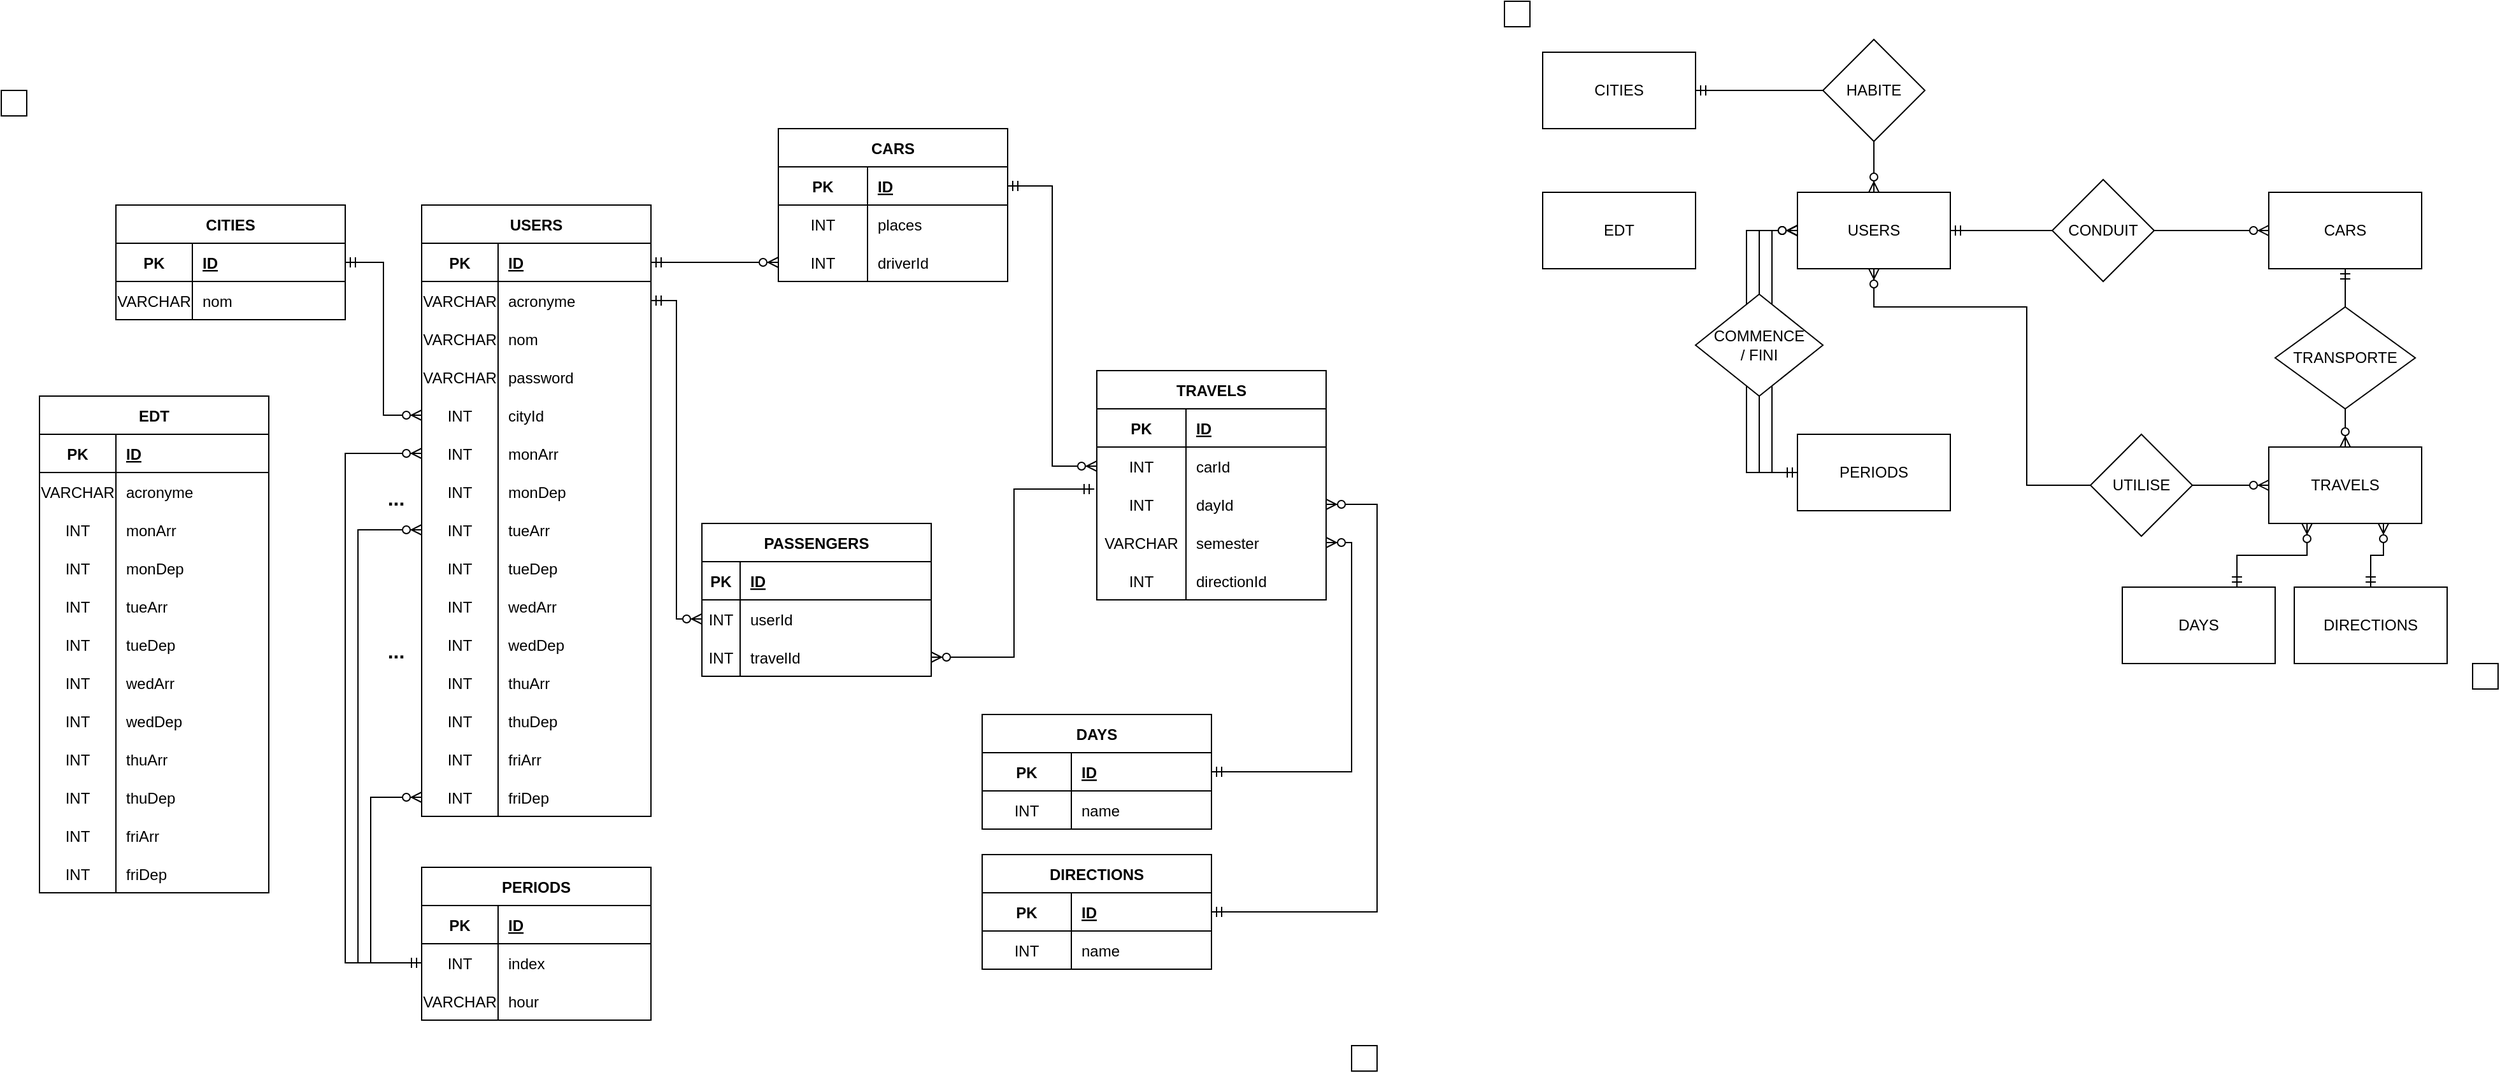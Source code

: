<mxfile version="14.4.4" type="device"><diagram id="tJL51lGxHYbfHjKpyGnu" name="Page-1"><mxGraphModel dx="2775" dy="1818" grid="1" gridSize="10" guides="1" tooltips="1" connect="1" arrows="1" fold="1" page="1" pageScale="1" pageWidth="827" pageHeight="1169" math="0" shadow="0"><root><mxCell id="0"/><mxCell id="1" parent="0"/><mxCell id="_wrzJ4mAubhbmtXeV2dr-9" value="TRAVELS" style="shape=table;startSize=30;container=1;collapsible=1;childLayout=tableLayout;fixedRows=1;rowLines=0;fontStyle=1;align=center;resizeLast=1;" parent="1" vertex="1"><mxGeometry x="520" y="300" width="180" height="180" as="geometry"/></mxCell><mxCell id="_wrzJ4mAubhbmtXeV2dr-10" value="" style="shape=partialRectangle;collapsible=0;dropTarget=0;pointerEvents=0;fillColor=none;top=0;left=0;bottom=1;right=0;points=[[0,0.5],[1,0.5]];portConstraint=eastwest;" parent="_wrzJ4mAubhbmtXeV2dr-9" vertex="1"><mxGeometry y="30" width="180" height="30" as="geometry"/></mxCell><mxCell id="_wrzJ4mAubhbmtXeV2dr-11" value="PK" style="shape=partialRectangle;connectable=0;fillColor=none;top=0;left=0;bottom=0;right=0;fontStyle=1;overflow=hidden;" parent="_wrzJ4mAubhbmtXeV2dr-10" vertex="1"><mxGeometry width="70" height="30" as="geometry"/></mxCell><mxCell id="_wrzJ4mAubhbmtXeV2dr-12" value="ID" style="shape=partialRectangle;connectable=0;fillColor=none;top=0;left=0;bottom=0;right=0;align=left;spacingLeft=6;fontStyle=5;overflow=hidden;" parent="_wrzJ4mAubhbmtXeV2dr-10" vertex="1"><mxGeometry x="70" width="110" height="30" as="geometry"/></mxCell><mxCell id="_wrzJ4mAubhbmtXeV2dr-16" value="" style="shape=partialRectangle;collapsible=0;dropTarget=0;pointerEvents=0;fillColor=none;top=0;left=0;bottom=0;right=0;points=[[0,0.5],[1,0.5]];portConstraint=eastwest;" parent="_wrzJ4mAubhbmtXeV2dr-9" vertex="1"><mxGeometry y="60" width="180" height="30" as="geometry"/></mxCell><mxCell id="_wrzJ4mAubhbmtXeV2dr-17" value="INT" style="shape=partialRectangle;connectable=0;fillColor=none;top=0;left=0;bottom=0;right=0;editable=1;overflow=hidden;" parent="_wrzJ4mAubhbmtXeV2dr-16" vertex="1"><mxGeometry width="70" height="30" as="geometry"/></mxCell><mxCell id="_wrzJ4mAubhbmtXeV2dr-18" value="carId" style="shape=partialRectangle;connectable=0;fillColor=none;top=0;left=0;bottom=0;right=0;align=left;spacingLeft=6;overflow=hidden;" parent="_wrzJ4mAubhbmtXeV2dr-16" vertex="1"><mxGeometry x="70" width="110" height="30" as="geometry"/></mxCell><mxCell id="m3U9S1xt5C86mtu_-H-J-4" style="shape=partialRectangle;collapsible=0;dropTarget=0;pointerEvents=0;fillColor=none;top=0;left=0;bottom=0;right=0;points=[[0,0.5],[1,0.5]];portConstraint=eastwest;" parent="_wrzJ4mAubhbmtXeV2dr-9" vertex="1"><mxGeometry y="90" width="180" height="30" as="geometry"/></mxCell><mxCell id="m3U9S1xt5C86mtu_-H-J-5" value="INT" style="shape=partialRectangle;connectable=0;fillColor=none;top=0;left=0;bottom=0;right=0;editable=1;overflow=hidden;" parent="m3U9S1xt5C86mtu_-H-J-4" vertex="1"><mxGeometry width="70" height="30" as="geometry"/></mxCell><mxCell id="m3U9S1xt5C86mtu_-H-J-6" value="dayId" style="shape=partialRectangle;connectable=0;fillColor=none;top=0;left=0;bottom=0;right=0;align=left;spacingLeft=6;overflow=hidden;" parent="m3U9S1xt5C86mtu_-H-J-4" vertex="1"><mxGeometry x="70" width="110" height="30" as="geometry"/></mxCell><mxCell id="m3U9S1xt5C86mtu_-H-J-1" style="shape=partialRectangle;collapsible=0;dropTarget=0;pointerEvents=0;fillColor=none;top=0;left=0;bottom=0;right=0;points=[[0,0.5],[1,0.5]];portConstraint=eastwest;" parent="_wrzJ4mAubhbmtXeV2dr-9" vertex="1"><mxGeometry y="120" width="180" height="30" as="geometry"/></mxCell><mxCell id="m3U9S1xt5C86mtu_-H-J-2" value="VARCHAR" style="shape=partialRectangle;connectable=0;fillColor=none;top=0;left=0;bottom=0;right=0;editable=1;overflow=hidden;" parent="m3U9S1xt5C86mtu_-H-J-1" vertex="1"><mxGeometry width="70" height="30" as="geometry"/></mxCell><mxCell id="m3U9S1xt5C86mtu_-H-J-3" value="semester" style="shape=partialRectangle;connectable=0;fillColor=none;top=0;left=0;bottom=0;right=0;align=left;spacingLeft=6;overflow=hidden;" parent="m3U9S1xt5C86mtu_-H-J-1" vertex="1"><mxGeometry x="70" width="110" height="30" as="geometry"/></mxCell><mxCell id="m3U9S1xt5C86mtu_-H-J-10" style="shape=partialRectangle;collapsible=0;dropTarget=0;pointerEvents=0;fillColor=none;top=0;left=0;bottom=0;right=0;points=[[0,0.5],[1,0.5]];portConstraint=eastwest;" parent="_wrzJ4mAubhbmtXeV2dr-9" vertex="1"><mxGeometry y="150" width="180" height="30" as="geometry"/></mxCell><mxCell id="m3U9S1xt5C86mtu_-H-J-11" value="INT" style="shape=partialRectangle;connectable=0;fillColor=none;top=0;left=0;bottom=0;right=0;editable=1;overflow=hidden;" parent="m3U9S1xt5C86mtu_-H-J-10" vertex="1"><mxGeometry width="70" height="30" as="geometry"/></mxCell><mxCell id="m3U9S1xt5C86mtu_-H-J-12" value="directionId" style="shape=partialRectangle;connectable=0;fillColor=none;top=0;left=0;bottom=0;right=0;align=left;spacingLeft=6;overflow=hidden;" parent="m3U9S1xt5C86mtu_-H-J-10" vertex="1"><mxGeometry x="70" width="110" height="30" as="geometry"/></mxCell><mxCell id="_wrzJ4mAubhbmtXeV2dr-49" value="PASSENGERS" style="shape=table;startSize=30;container=1;collapsible=1;childLayout=tableLayout;fixedRows=1;rowLines=0;fontStyle=1;align=center;resizeLast=1;" parent="1" vertex="1"><mxGeometry x="210" y="420" width="180" height="120" as="geometry"/></mxCell><mxCell id="_wrzJ4mAubhbmtXeV2dr-50" value="" style="shape=partialRectangle;collapsible=0;dropTarget=0;pointerEvents=0;fillColor=none;top=0;left=0;bottom=1;right=0;points=[[0,0.5],[1,0.5]];portConstraint=eastwest;" parent="_wrzJ4mAubhbmtXeV2dr-49" vertex="1"><mxGeometry y="30" width="180" height="30" as="geometry"/></mxCell><mxCell id="_wrzJ4mAubhbmtXeV2dr-51" value="PK" style="shape=partialRectangle;connectable=0;fillColor=none;top=0;left=0;bottom=0;right=0;fontStyle=1;overflow=hidden;" parent="_wrzJ4mAubhbmtXeV2dr-50" vertex="1"><mxGeometry width="30" height="30" as="geometry"/></mxCell><mxCell id="_wrzJ4mAubhbmtXeV2dr-52" value="ID" style="shape=partialRectangle;connectable=0;fillColor=none;top=0;left=0;bottom=0;right=0;align=left;spacingLeft=6;fontStyle=5;overflow=hidden;" parent="_wrzJ4mAubhbmtXeV2dr-50" vertex="1"><mxGeometry x="30" width="150" height="30" as="geometry"/></mxCell><mxCell id="_wrzJ4mAubhbmtXeV2dr-53" value="" style="shape=partialRectangle;collapsible=0;dropTarget=0;pointerEvents=0;fillColor=none;top=0;left=0;bottom=0;right=0;points=[[0,0.5],[1,0.5]];portConstraint=eastwest;" parent="_wrzJ4mAubhbmtXeV2dr-49" vertex="1"><mxGeometry y="60" width="180" height="30" as="geometry"/></mxCell><mxCell id="_wrzJ4mAubhbmtXeV2dr-54" value="INT" style="shape=partialRectangle;connectable=0;fillColor=none;top=0;left=0;bottom=0;right=0;editable=1;overflow=hidden;" parent="_wrzJ4mAubhbmtXeV2dr-53" vertex="1"><mxGeometry width="30" height="30" as="geometry"/></mxCell><mxCell id="_wrzJ4mAubhbmtXeV2dr-55" value="userId" style="shape=partialRectangle;connectable=0;fillColor=none;top=0;left=0;bottom=0;right=0;align=left;spacingLeft=6;overflow=hidden;" parent="_wrzJ4mAubhbmtXeV2dr-53" vertex="1"><mxGeometry x="30" width="150" height="30" as="geometry"/></mxCell><mxCell id="_wrzJ4mAubhbmtXeV2dr-56" value="" style="shape=partialRectangle;collapsible=0;dropTarget=0;pointerEvents=0;fillColor=none;top=0;left=0;bottom=0;right=0;points=[[0,0.5],[1,0.5]];portConstraint=eastwest;" parent="_wrzJ4mAubhbmtXeV2dr-49" vertex="1"><mxGeometry y="90" width="180" height="30" as="geometry"/></mxCell><mxCell id="_wrzJ4mAubhbmtXeV2dr-57" value="INT" style="shape=partialRectangle;connectable=0;fillColor=none;top=0;left=0;bottom=0;right=0;editable=1;overflow=hidden;" parent="_wrzJ4mAubhbmtXeV2dr-56" vertex="1"><mxGeometry width="30" height="30" as="geometry"/></mxCell><mxCell id="_wrzJ4mAubhbmtXeV2dr-58" value="travelId" style="shape=partialRectangle;connectable=0;fillColor=none;top=0;left=0;bottom=0;right=0;align=left;spacingLeft=6;overflow=hidden;" parent="_wrzJ4mAubhbmtXeV2dr-56" vertex="1"><mxGeometry x="30" width="150" height="30" as="geometry"/></mxCell><mxCell id="_wrzJ4mAubhbmtXeV2dr-132" value="USERS" style="shape=table;startSize=30;container=1;collapsible=1;childLayout=tableLayout;fixedRows=1;rowLines=0;fontStyle=1;align=center;resizeLast=1;" parent="1" vertex="1"><mxGeometry x="-10" y="170" width="180" height="480" as="geometry"/></mxCell><mxCell id="_wrzJ4mAubhbmtXeV2dr-133" value="" style="shape=partialRectangle;collapsible=0;dropTarget=0;pointerEvents=0;fillColor=none;top=0;left=0;bottom=1;right=0;points=[[0,0.5],[1,0.5]];portConstraint=eastwest;" parent="_wrzJ4mAubhbmtXeV2dr-132" vertex="1"><mxGeometry y="30" width="180" height="30" as="geometry"/></mxCell><mxCell id="_wrzJ4mAubhbmtXeV2dr-134" value="PK" style="shape=partialRectangle;connectable=0;fillColor=none;top=0;left=0;bottom=0;right=0;fontStyle=1;overflow=hidden;" parent="_wrzJ4mAubhbmtXeV2dr-133" vertex="1"><mxGeometry width="60" height="30" as="geometry"/></mxCell><mxCell id="_wrzJ4mAubhbmtXeV2dr-135" value="ID" style="shape=partialRectangle;connectable=0;fillColor=none;top=0;left=0;bottom=0;right=0;align=left;spacingLeft=6;fontStyle=5;overflow=hidden;" parent="_wrzJ4mAubhbmtXeV2dr-133" vertex="1"><mxGeometry x="60" width="120" height="30" as="geometry"/></mxCell><mxCell id="_wrzJ4mAubhbmtXeV2dr-136" value="" style="shape=partialRectangle;collapsible=0;dropTarget=0;pointerEvents=0;fillColor=none;top=0;left=0;bottom=0;right=0;points=[[0,0.5],[1,0.5]];portConstraint=eastwest;" parent="_wrzJ4mAubhbmtXeV2dr-132" vertex="1"><mxGeometry y="60" width="180" height="30" as="geometry"/></mxCell><mxCell id="_wrzJ4mAubhbmtXeV2dr-137" value="VARCHAR" style="shape=partialRectangle;connectable=0;fillColor=none;top=0;left=0;bottom=0;right=0;editable=1;overflow=hidden;" parent="_wrzJ4mAubhbmtXeV2dr-136" vertex="1"><mxGeometry width="60" height="30" as="geometry"/></mxCell><mxCell id="_wrzJ4mAubhbmtXeV2dr-138" value="acronyme" style="shape=partialRectangle;connectable=0;fillColor=none;top=0;left=0;bottom=0;right=0;align=left;spacingLeft=6;overflow=hidden;" parent="_wrzJ4mAubhbmtXeV2dr-136" vertex="1"><mxGeometry x="60" width="120" height="30" as="geometry"/></mxCell><mxCell id="_wrzJ4mAubhbmtXeV2dr-139" value="" style="shape=partialRectangle;collapsible=0;dropTarget=0;pointerEvents=0;fillColor=none;top=0;left=0;bottom=0;right=0;points=[[0,0.5],[1,0.5]];portConstraint=eastwest;" parent="_wrzJ4mAubhbmtXeV2dr-132" vertex="1"><mxGeometry y="90" width="180" height="30" as="geometry"/></mxCell><mxCell id="_wrzJ4mAubhbmtXeV2dr-140" value="VARCHAR" style="shape=partialRectangle;connectable=0;fillColor=none;top=0;left=0;bottom=0;right=0;editable=1;overflow=hidden;" parent="_wrzJ4mAubhbmtXeV2dr-139" vertex="1"><mxGeometry width="60" height="30" as="geometry"/></mxCell><mxCell id="_wrzJ4mAubhbmtXeV2dr-141" value="nom" style="shape=partialRectangle;connectable=0;fillColor=none;top=0;left=0;bottom=0;right=0;align=left;spacingLeft=6;overflow=hidden;" parent="_wrzJ4mAubhbmtXeV2dr-139" vertex="1"><mxGeometry x="60" width="120" height="30" as="geometry"/></mxCell><mxCell id="_wrzJ4mAubhbmtXeV2dr-148" style="shape=partialRectangle;collapsible=0;dropTarget=0;pointerEvents=0;fillColor=none;top=0;left=0;bottom=0;right=0;points=[[0,0.5],[1,0.5]];portConstraint=eastwest;" parent="_wrzJ4mAubhbmtXeV2dr-132" vertex="1"><mxGeometry y="120" width="180" height="30" as="geometry"/></mxCell><mxCell id="_wrzJ4mAubhbmtXeV2dr-149" value="VARCHAR" style="shape=partialRectangle;connectable=0;fillColor=none;top=0;left=0;bottom=0;right=0;editable=1;overflow=hidden;" parent="_wrzJ4mAubhbmtXeV2dr-148" vertex="1"><mxGeometry width="60" height="30" as="geometry"/></mxCell><mxCell id="_wrzJ4mAubhbmtXeV2dr-150" value="password" style="shape=partialRectangle;connectable=0;fillColor=none;top=0;left=0;bottom=0;right=0;align=left;spacingLeft=6;overflow=hidden;" parent="_wrzJ4mAubhbmtXeV2dr-148" vertex="1"><mxGeometry x="60" width="120" height="30" as="geometry"/></mxCell><mxCell id="_wrzJ4mAubhbmtXeV2dr-157" style="shape=partialRectangle;collapsible=0;dropTarget=0;pointerEvents=0;fillColor=none;top=0;left=0;bottom=0;right=0;points=[[0,0.5],[1,0.5]];portConstraint=eastwest;" parent="_wrzJ4mAubhbmtXeV2dr-132" vertex="1"><mxGeometry y="150" width="180" height="30" as="geometry"/></mxCell><mxCell id="_wrzJ4mAubhbmtXeV2dr-158" value="INT" style="shape=partialRectangle;connectable=0;fillColor=none;top=0;left=0;bottom=0;right=0;editable=1;overflow=hidden;" parent="_wrzJ4mAubhbmtXeV2dr-157" vertex="1"><mxGeometry width="60" height="30" as="geometry"/></mxCell><mxCell id="_wrzJ4mAubhbmtXeV2dr-159" value="cityId" style="shape=partialRectangle;connectable=0;fillColor=none;top=0;left=0;bottom=0;right=0;align=left;spacingLeft=6;overflow=hidden;" parent="_wrzJ4mAubhbmtXeV2dr-157" vertex="1"><mxGeometry x="60" width="120" height="30" as="geometry"/></mxCell><mxCell id="n8Nw3cazGnYB1WWFUNlC-39" style="shape=partialRectangle;collapsible=0;dropTarget=0;pointerEvents=0;fillColor=none;top=0;left=0;bottom=0;right=0;points=[[0,0.5],[1,0.5]];portConstraint=eastwest;" parent="_wrzJ4mAubhbmtXeV2dr-132" vertex="1"><mxGeometry y="180" width="180" height="30" as="geometry"/></mxCell><mxCell id="n8Nw3cazGnYB1WWFUNlC-40" value="INT" style="shape=partialRectangle;connectable=0;fillColor=none;top=0;left=0;bottom=0;right=0;editable=1;overflow=hidden;" parent="n8Nw3cazGnYB1WWFUNlC-39" vertex="1"><mxGeometry width="60" height="30" as="geometry"/></mxCell><mxCell id="n8Nw3cazGnYB1WWFUNlC-41" value="monArr" style="shape=partialRectangle;connectable=0;fillColor=none;top=0;left=0;bottom=0;right=0;align=left;spacingLeft=6;overflow=hidden;" parent="n8Nw3cazGnYB1WWFUNlC-39" vertex="1"><mxGeometry x="60" width="120" height="30" as="geometry"/></mxCell><mxCell id="n8Nw3cazGnYB1WWFUNlC-42" style="shape=partialRectangle;collapsible=0;dropTarget=0;pointerEvents=0;fillColor=none;top=0;left=0;bottom=0;right=0;points=[[0,0.5],[1,0.5]];portConstraint=eastwest;" parent="_wrzJ4mAubhbmtXeV2dr-132" vertex="1"><mxGeometry y="210" width="180" height="30" as="geometry"/></mxCell><mxCell id="n8Nw3cazGnYB1WWFUNlC-43" value="INT" style="shape=partialRectangle;connectable=0;fillColor=none;top=0;left=0;bottom=0;right=0;editable=1;overflow=hidden;" parent="n8Nw3cazGnYB1WWFUNlC-42" vertex="1"><mxGeometry width="60" height="30" as="geometry"/></mxCell><mxCell id="n8Nw3cazGnYB1WWFUNlC-44" value="monDep" style="shape=partialRectangle;connectable=0;fillColor=none;top=0;left=0;bottom=0;right=0;align=left;spacingLeft=6;overflow=hidden;" parent="n8Nw3cazGnYB1WWFUNlC-42" vertex="1"><mxGeometry x="60" width="120" height="30" as="geometry"/></mxCell><mxCell id="n8Nw3cazGnYB1WWFUNlC-45" style="shape=partialRectangle;collapsible=0;dropTarget=0;pointerEvents=0;fillColor=none;top=0;left=0;bottom=0;right=0;points=[[0,0.5],[1,0.5]];portConstraint=eastwest;" parent="_wrzJ4mAubhbmtXeV2dr-132" vertex="1"><mxGeometry y="240" width="180" height="30" as="geometry"/></mxCell><mxCell id="n8Nw3cazGnYB1WWFUNlC-46" value="INT" style="shape=partialRectangle;connectable=0;fillColor=none;top=0;left=0;bottom=0;right=0;editable=1;overflow=hidden;" parent="n8Nw3cazGnYB1WWFUNlC-45" vertex="1"><mxGeometry width="60" height="30" as="geometry"/></mxCell><mxCell id="n8Nw3cazGnYB1WWFUNlC-47" value="tueArr" style="shape=partialRectangle;connectable=0;fillColor=none;top=0;left=0;bottom=0;right=0;align=left;spacingLeft=6;overflow=hidden;" parent="n8Nw3cazGnYB1WWFUNlC-45" vertex="1"><mxGeometry x="60" width="120" height="30" as="geometry"/></mxCell><mxCell id="n8Nw3cazGnYB1WWFUNlC-48" style="shape=partialRectangle;collapsible=0;dropTarget=0;pointerEvents=0;fillColor=none;top=0;left=0;bottom=0;right=0;points=[[0,0.5],[1,0.5]];portConstraint=eastwest;" parent="_wrzJ4mAubhbmtXeV2dr-132" vertex="1"><mxGeometry y="270" width="180" height="30" as="geometry"/></mxCell><mxCell id="n8Nw3cazGnYB1WWFUNlC-49" value="INT" style="shape=partialRectangle;connectable=0;fillColor=none;top=0;left=0;bottom=0;right=0;editable=1;overflow=hidden;" parent="n8Nw3cazGnYB1WWFUNlC-48" vertex="1"><mxGeometry width="60" height="30" as="geometry"/></mxCell><mxCell id="n8Nw3cazGnYB1WWFUNlC-50" value="tueDep" style="shape=partialRectangle;connectable=0;fillColor=none;top=0;left=0;bottom=0;right=0;align=left;spacingLeft=6;overflow=hidden;" parent="n8Nw3cazGnYB1WWFUNlC-48" vertex="1"><mxGeometry x="60" width="120" height="30" as="geometry"/></mxCell><mxCell id="n8Nw3cazGnYB1WWFUNlC-51" style="shape=partialRectangle;collapsible=0;dropTarget=0;pointerEvents=0;fillColor=none;top=0;left=0;bottom=0;right=0;points=[[0,0.5],[1,0.5]];portConstraint=eastwest;" parent="_wrzJ4mAubhbmtXeV2dr-132" vertex="1"><mxGeometry y="300" width="180" height="30" as="geometry"/></mxCell><mxCell id="n8Nw3cazGnYB1WWFUNlC-52" value="INT" style="shape=partialRectangle;connectable=0;fillColor=none;top=0;left=0;bottom=0;right=0;editable=1;overflow=hidden;" parent="n8Nw3cazGnYB1WWFUNlC-51" vertex="1"><mxGeometry width="60" height="30" as="geometry"/></mxCell><mxCell id="n8Nw3cazGnYB1WWFUNlC-53" value="wedArr" style="shape=partialRectangle;connectable=0;fillColor=none;top=0;left=0;bottom=0;right=0;align=left;spacingLeft=6;overflow=hidden;" parent="n8Nw3cazGnYB1WWFUNlC-51" vertex="1"><mxGeometry x="60" width="120" height="30" as="geometry"/></mxCell><mxCell id="n8Nw3cazGnYB1WWFUNlC-54" style="shape=partialRectangle;collapsible=0;dropTarget=0;pointerEvents=0;fillColor=none;top=0;left=0;bottom=0;right=0;points=[[0,0.5],[1,0.5]];portConstraint=eastwest;" parent="_wrzJ4mAubhbmtXeV2dr-132" vertex="1"><mxGeometry y="330" width="180" height="30" as="geometry"/></mxCell><mxCell id="n8Nw3cazGnYB1WWFUNlC-55" value="INT" style="shape=partialRectangle;connectable=0;fillColor=none;top=0;left=0;bottom=0;right=0;editable=1;overflow=hidden;" parent="n8Nw3cazGnYB1WWFUNlC-54" vertex="1"><mxGeometry width="60" height="30" as="geometry"/></mxCell><mxCell id="n8Nw3cazGnYB1WWFUNlC-56" value="wedDep" style="shape=partialRectangle;connectable=0;fillColor=none;top=0;left=0;bottom=0;right=0;align=left;spacingLeft=6;overflow=hidden;" parent="n8Nw3cazGnYB1WWFUNlC-54" vertex="1"><mxGeometry x="60" width="120" height="30" as="geometry"/></mxCell><mxCell id="n8Nw3cazGnYB1WWFUNlC-57" style="shape=partialRectangle;collapsible=0;dropTarget=0;pointerEvents=0;fillColor=none;top=0;left=0;bottom=0;right=0;points=[[0,0.5],[1,0.5]];portConstraint=eastwest;" parent="_wrzJ4mAubhbmtXeV2dr-132" vertex="1"><mxGeometry y="360" width="180" height="30" as="geometry"/></mxCell><mxCell id="n8Nw3cazGnYB1WWFUNlC-58" value="INT" style="shape=partialRectangle;connectable=0;fillColor=none;top=0;left=0;bottom=0;right=0;editable=1;overflow=hidden;" parent="n8Nw3cazGnYB1WWFUNlC-57" vertex="1"><mxGeometry width="60" height="30" as="geometry"/></mxCell><mxCell id="n8Nw3cazGnYB1WWFUNlC-59" value="thuArr" style="shape=partialRectangle;connectable=0;fillColor=none;top=0;left=0;bottom=0;right=0;align=left;spacingLeft=6;overflow=hidden;" parent="n8Nw3cazGnYB1WWFUNlC-57" vertex="1"><mxGeometry x="60" width="120" height="30" as="geometry"/></mxCell><mxCell id="n8Nw3cazGnYB1WWFUNlC-60" style="shape=partialRectangle;collapsible=0;dropTarget=0;pointerEvents=0;fillColor=none;top=0;left=0;bottom=0;right=0;points=[[0,0.5],[1,0.5]];portConstraint=eastwest;" parent="_wrzJ4mAubhbmtXeV2dr-132" vertex="1"><mxGeometry y="390" width="180" height="30" as="geometry"/></mxCell><mxCell id="n8Nw3cazGnYB1WWFUNlC-61" value="INT" style="shape=partialRectangle;connectable=0;fillColor=none;top=0;left=0;bottom=0;right=0;editable=1;overflow=hidden;" parent="n8Nw3cazGnYB1WWFUNlC-60" vertex="1"><mxGeometry width="60" height="30" as="geometry"/></mxCell><mxCell id="n8Nw3cazGnYB1WWFUNlC-62" value="thuDep" style="shape=partialRectangle;connectable=0;fillColor=none;top=0;left=0;bottom=0;right=0;align=left;spacingLeft=6;overflow=hidden;" parent="n8Nw3cazGnYB1WWFUNlC-60" vertex="1"><mxGeometry x="60" width="120" height="30" as="geometry"/></mxCell><mxCell id="n8Nw3cazGnYB1WWFUNlC-63" style="shape=partialRectangle;collapsible=0;dropTarget=0;pointerEvents=0;fillColor=none;top=0;left=0;bottom=0;right=0;points=[[0,0.5],[1,0.5]];portConstraint=eastwest;" parent="_wrzJ4mAubhbmtXeV2dr-132" vertex="1"><mxGeometry y="420" width="180" height="30" as="geometry"/></mxCell><mxCell id="n8Nw3cazGnYB1WWFUNlC-64" value="INT" style="shape=partialRectangle;connectable=0;fillColor=none;top=0;left=0;bottom=0;right=0;editable=1;overflow=hidden;" parent="n8Nw3cazGnYB1WWFUNlC-63" vertex="1"><mxGeometry width="60" height="30" as="geometry"/></mxCell><mxCell id="n8Nw3cazGnYB1WWFUNlC-65" value="friArr" style="shape=partialRectangle;connectable=0;fillColor=none;top=0;left=0;bottom=0;right=0;align=left;spacingLeft=6;overflow=hidden;" parent="n8Nw3cazGnYB1WWFUNlC-63" vertex="1"><mxGeometry x="60" width="120" height="30" as="geometry"/></mxCell><mxCell id="n8Nw3cazGnYB1WWFUNlC-66" style="shape=partialRectangle;collapsible=0;dropTarget=0;pointerEvents=0;fillColor=none;top=0;left=0;bottom=0;right=0;points=[[0,0.5],[1,0.5]];portConstraint=eastwest;" parent="_wrzJ4mAubhbmtXeV2dr-132" vertex="1"><mxGeometry y="450" width="180" height="30" as="geometry"/></mxCell><mxCell id="n8Nw3cazGnYB1WWFUNlC-67" value="INT" style="shape=partialRectangle;connectable=0;fillColor=none;top=0;left=0;bottom=0;right=0;editable=1;overflow=hidden;" parent="n8Nw3cazGnYB1WWFUNlC-66" vertex="1"><mxGeometry width="60" height="30" as="geometry"/></mxCell><mxCell id="n8Nw3cazGnYB1WWFUNlC-68" value="friDep" style="shape=partialRectangle;connectable=0;fillColor=none;top=0;left=0;bottom=0;right=0;align=left;spacingLeft=6;overflow=hidden;" parent="n8Nw3cazGnYB1WWFUNlC-66" vertex="1"><mxGeometry x="60" width="120" height="30" as="geometry"/></mxCell><mxCell id="n8Nw3cazGnYB1WWFUNlC-5" style="edgeStyle=orthogonalEdgeStyle;rounded=0;orthogonalLoop=1;jettySize=auto;html=1;exitX=0.5;exitY=1;exitDx=0;exitDy=0;entryX=0;entryY=0.5;entryDx=0;entryDy=0;endArrow=none;endFill=0;startArrow=ERzeroToMany;startFill=1;" parent="1" source="m3U9S1xt5C86mtu_-H-J-16" target="m3U9S1xt5C86mtu_-H-J-19" edge="1"><mxGeometry relative="1" as="geometry"><Array as="points"><mxPoint x="1130" y="250"/><mxPoint x="1250" y="250"/><mxPoint x="1250" y="390"/></Array></mxGeometry></mxCell><mxCell id="n8Nw3cazGnYB1WWFUNlC-18" style="edgeStyle=orthogonalEdgeStyle;rounded=0;orthogonalLoop=1;jettySize=auto;html=1;entryX=1;entryY=0.5;entryDx=0;entryDy=0;startArrow=none;startFill=0;endArrow=ERmandOne;endFill=0;" parent="1" source="ibl5ujMZaU54meF6J2eG-3" target="n8Nw3cazGnYB1WWFUNlC-16" edge="1"><mxGeometry relative="1" as="geometry"/></mxCell><mxCell id="m3U9S1xt5C86mtu_-H-J-16" value="USERS" style="rounded=0;whiteSpace=wrap;html=1;" parent="1" vertex="1"><mxGeometry x="1070" y="160" width="120" height="60" as="geometry"/></mxCell><mxCell id="m3U9S1xt5C86mtu_-H-J-17" value="CARS" style="rounded=0;whiteSpace=wrap;html=1;" parent="1" vertex="1"><mxGeometry x="1440" y="160" width="120" height="60" as="geometry"/></mxCell><mxCell id="m3U9S1xt5C86mtu_-H-J-18" value="CONDUIT" style="rhombus;whiteSpace=wrap;html=1;" parent="1" vertex="1"><mxGeometry x="1270" y="150" width="80" height="80" as="geometry"/></mxCell><mxCell id="m3U9S1xt5C86mtu_-H-J-19" value="UTILISE" style="rhombus;whiteSpace=wrap;html=1;" parent="1" vertex="1"><mxGeometry x="1300" y="350" width="80" height="80" as="geometry"/></mxCell><mxCell id="m3U9S1xt5C86mtu_-H-J-20" value="" style="endArrow=ERzeroToMany;html=1;entryX=0;entryY=0.5;entryDx=0;entryDy=0;endFill=1;exitX=1;exitY=0.5;exitDx=0;exitDy=0;" parent="1" source="m3U9S1xt5C86mtu_-H-J-18" target="m3U9S1xt5C86mtu_-H-J-17" edge="1"><mxGeometry width="50" height="50" relative="1" as="geometry"><mxPoint x="1290" y="270" as="sourcePoint"/><mxPoint x="1290" y="300" as="targetPoint"/></mxGeometry></mxCell><mxCell id="m3U9S1xt5C86mtu_-H-J-21" value="" style="endArrow=ERmandOne;html=1;entryX=1;entryY=0.5;entryDx=0;entryDy=0;endFill=0;exitX=0;exitY=0.5;exitDx=0;exitDy=0;" parent="1" source="m3U9S1xt5C86mtu_-H-J-18" target="m3U9S1xt5C86mtu_-H-J-16" edge="1"><mxGeometry width="50" height="50" relative="1" as="geometry"><mxPoint x="1300" y="280" as="sourcePoint"/><mxPoint x="1500" y="200" as="targetPoint"/></mxGeometry></mxCell><mxCell id="m3U9S1xt5C86mtu_-H-J-22" value="CARS" style="shape=table;startSize=30;container=1;collapsible=1;childLayout=tableLayout;fixedRows=1;rowLines=0;fontStyle=1;align=center;resizeLast=1;" parent="1" vertex="1"><mxGeometry x="270" y="110" width="180" height="120" as="geometry"/></mxCell><mxCell id="m3U9S1xt5C86mtu_-H-J-23" value="" style="shape=partialRectangle;collapsible=0;dropTarget=0;pointerEvents=0;fillColor=none;top=0;left=0;bottom=1;right=0;points=[[0,0.5],[1,0.5]];portConstraint=eastwest;" parent="m3U9S1xt5C86mtu_-H-J-22" vertex="1"><mxGeometry y="30" width="180" height="30" as="geometry"/></mxCell><mxCell id="m3U9S1xt5C86mtu_-H-J-24" value="PK" style="shape=partialRectangle;connectable=0;fillColor=none;top=0;left=0;bottom=0;right=0;fontStyle=1;overflow=hidden;" parent="m3U9S1xt5C86mtu_-H-J-23" vertex="1"><mxGeometry width="70" height="30" as="geometry"/></mxCell><mxCell id="m3U9S1xt5C86mtu_-H-J-25" value="ID" style="shape=partialRectangle;connectable=0;fillColor=none;top=0;left=0;bottom=0;right=0;align=left;spacingLeft=6;fontStyle=5;overflow=hidden;" parent="m3U9S1xt5C86mtu_-H-J-23" vertex="1"><mxGeometry x="70" width="110" height="30" as="geometry"/></mxCell><mxCell id="m3U9S1xt5C86mtu_-H-J-26" value="" style="shape=partialRectangle;collapsible=0;dropTarget=0;pointerEvents=0;fillColor=none;top=0;left=0;bottom=0;right=0;points=[[0,0.5],[1,0.5]];portConstraint=eastwest;" parent="m3U9S1xt5C86mtu_-H-J-22" vertex="1"><mxGeometry y="60" width="180" height="30" as="geometry"/></mxCell><mxCell id="m3U9S1xt5C86mtu_-H-J-27" value="INT" style="shape=partialRectangle;connectable=0;fillColor=none;top=0;left=0;bottom=0;right=0;editable=1;overflow=hidden;" parent="m3U9S1xt5C86mtu_-H-J-26" vertex="1"><mxGeometry width="70" height="30" as="geometry"/></mxCell><mxCell id="m3U9S1xt5C86mtu_-H-J-28" value="places" style="shape=partialRectangle;connectable=0;fillColor=none;top=0;left=0;bottom=0;right=0;align=left;spacingLeft=6;overflow=hidden;" parent="m3U9S1xt5C86mtu_-H-J-26" vertex="1"><mxGeometry x="70" width="110" height="30" as="geometry"/></mxCell><mxCell id="m3U9S1xt5C86mtu_-H-J-29" value="" style="shape=partialRectangle;collapsible=0;dropTarget=0;pointerEvents=0;fillColor=none;top=0;left=0;bottom=0;right=0;points=[[0,0.5],[1,0.5]];portConstraint=eastwest;" parent="m3U9S1xt5C86mtu_-H-J-22" vertex="1"><mxGeometry y="90" width="180" height="30" as="geometry"/></mxCell><mxCell id="m3U9S1xt5C86mtu_-H-J-30" value="INT" style="shape=partialRectangle;connectable=0;fillColor=none;top=0;left=0;bottom=0;right=0;editable=1;overflow=hidden;" parent="m3U9S1xt5C86mtu_-H-J-29" vertex="1"><mxGeometry width="70" height="30" as="geometry"/></mxCell><mxCell id="m3U9S1xt5C86mtu_-H-J-31" value="driverId" style="shape=partialRectangle;connectable=0;fillColor=none;top=0;left=0;bottom=0;right=0;align=left;spacingLeft=6;overflow=hidden;" parent="m3U9S1xt5C86mtu_-H-J-29" vertex="1"><mxGeometry x="70" width="110" height="30" as="geometry"/></mxCell><mxCell id="n8Nw3cazGnYB1WWFUNlC-4" style="edgeStyle=orthogonalEdgeStyle;rounded=0;orthogonalLoop=1;jettySize=auto;html=1;exitX=0;exitY=0.5;exitDx=0;exitDy=0;entryX=1;entryY=0.5;entryDx=0;entryDy=0;endArrow=none;endFill=0;startArrow=ERzeroToMany;startFill=1;" parent="1" source="m3U9S1xt5C86mtu_-H-J-44" target="m3U9S1xt5C86mtu_-H-J-19" edge="1"><mxGeometry relative="1" as="geometry"/></mxCell><mxCell id="m3U9S1xt5C86mtu_-H-J-44" value="TRAVELS" style="rounded=0;whiteSpace=wrap;html=1;" parent="1" vertex="1"><mxGeometry x="1440" y="360" width="120" height="60" as="geometry"/></mxCell><mxCell id="n8Nw3cazGnYB1WWFUNlC-2" style="edgeStyle=orthogonalEdgeStyle;rounded=0;orthogonalLoop=1;jettySize=auto;html=1;exitX=0.5;exitY=0;exitDx=0;exitDy=0;entryX=0.5;entryY=1;entryDx=0;entryDy=0;endArrow=ERmandOne;endFill=0;" parent="1" source="n8Nw3cazGnYB1WWFUNlC-1" target="m3U9S1xt5C86mtu_-H-J-17" edge="1"><mxGeometry relative="1" as="geometry"/></mxCell><mxCell id="n8Nw3cazGnYB1WWFUNlC-3" style="edgeStyle=orthogonalEdgeStyle;rounded=0;orthogonalLoop=1;jettySize=auto;html=1;exitX=0.5;exitY=1;exitDx=0;exitDy=0;entryX=0.5;entryY=0;entryDx=0;entryDy=0;endArrow=ERzeroToMany;endFill=1;" parent="1" source="n8Nw3cazGnYB1WWFUNlC-1" target="m3U9S1xt5C86mtu_-H-J-44" edge="1"><mxGeometry relative="1" as="geometry"/></mxCell><mxCell id="n8Nw3cazGnYB1WWFUNlC-1" value="TRANSPORTE" style="rhombus;whiteSpace=wrap;html=1;" parent="1" vertex="1"><mxGeometry x="1445" y="250" width="110" height="80" as="geometry"/></mxCell><mxCell id="n8Nw3cazGnYB1WWFUNlC-6" style="edgeStyle=orthogonalEdgeStyle;rounded=0;orthogonalLoop=1;jettySize=auto;html=1;exitX=0;exitY=0.5;exitDx=0;exitDy=0;entryX=1;entryY=0.5;entryDx=0;entryDy=0;startArrow=ERzeroToMany;startFill=1;endArrow=ERmandOne;endFill=0;" parent="1" source="m3U9S1xt5C86mtu_-H-J-29" target="_wrzJ4mAubhbmtXeV2dr-133" edge="1"><mxGeometry relative="1" as="geometry"/></mxCell><mxCell id="n8Nw3cazGnYB1WWFUNlC-7" style="edgeStyle=orthogonalEdgeStyle;rounded=0;orthogonalLoop=1;jettySize=auto;html=1;exitX=1;exitY=0.5;exitDx=0;exitDy=0;entryX=0;entryY=0.5;entryDx=0;entryDy=0;startArrow=ERmandOne;startFill=0;endArrow=ERzeroToMany;endFill=1;" parent="1" source="m3U9S1xt5C86mtu_-H-J-23" target="_wrzJ4mAubhbmtXeV2dr-16" edge="1"><mxGeometry relative="1" as="geometry"/></mxCell><mxCell id="n8Nw3cazGnYB1WWFUNlC-8" style="edgeStyle=orthogonalEdgeStyle;rounded=0;orthogonalLoop=1;jettySize=auto;html=1;exitX=-0.011;exitY=0.1;exitDx=0;exitDy=0;entryX=1;entryY=0.5;entryDx=0;entryDy=0;startArrow=ERmandOne;startFill=0;endArrow=ERzeroToMany;endFill=1;exitPerimeter=0;" parent="1" source="m3U9S1xt5C86mtu_-H-J-4" target="_wrzJ4mAubhbmtXeV2dr-56" edge="1"><mxGeometry relative="1" as="geometry"/></mxCell><mxCell id="n8Nw3cazGnYB1WWFUNlC-9" style="edgeStyle=orthogonalEdgeStyle;rounded=0;orthogonalLoop=1;jettySize=auto;html=1;exitX=0;exitY=0.5;exitDx=0;exitDy=0;entryX=1;entryY=0.5;entryDx=0;entryDy=0;startArrow=ERzeroToMany;startFill=1;endArrow=ERmandOne;endFill=0;" parent="1" source="_wrzJ4mAubhbmtXeV2dr-53" target="_wrzJ4mAubhbmtXeV2dr-136" edge="1"><mxGeometry relative="1" as="geometry"/></mxCell><mxCell id="n8Nw3cazGnYB1WWFUNlC-10" value="" style="rounded=0;whiteSpace=wrap;html=1;" parent="1" vertex="1"><mxGeometry x="-340" y="80" width="20" height="20" as="geometry"/></mxCell><mxCell id="n8Nw3cazGnYB1WWFUNlC-12" value="" style="rounded=0;whiteSpace=wrap;html=1;" parent="1" vertex="1"><mxGeometry x="720" y="830" width="20" height="20" as="geometry"/></mxCell><mxCell id="n8Nw3cazGnYB1WWFUNlC-14" value="" style="rounded=0;whiteSpace=wrap;html=1;" parent="1" vertex="1"><mxGeometry x="1600" y="530" width="20" height="20" as="geometry"/></mxCell><mxCell id="n8Nw3cazGnYB1WWFUNlC-15" value="" style="rounded=0;whiteSpace=wrap;html=1;" parent="1" vertex="1"><mxGeometry x="840" y="10" width="20" height="20" as="geometry"/></mxCell><mxCell id="n8Nw3cazGnYB1WWFUNlC-16" value="CITIES" style="rounded=0;whiteSpace=wrap;html=1;" parent="1" vertex="1"><mxGeometry x="870" y="50" width="120" height="60" as="geometry"/></mxCell><mxCell id="n8Nw3cazGnYB1WWFUNlC-19" value="CITIES" style="shape=table;startSize=30;container=1;collapsible=1;childLayout=tableLayout;fixedRows=1;rowLines=0;fontStyle=1;align=center;resizeLast=1;" parent="1" vertex="1"><mxGeometry x="-250" y="170" width="180" height="90" as="geometry"/></mxCell><mxCell id="n8Nw3cazGnYB1WWFUNlC-20" value="" style="shape=partialRectangle;collapsible=0;dropTarget=0;pointerEvents=0;fillColor=none;top=0;left=0;bottom=1;right=0;points=[[0,0.5],[1,0.5]];portConstraint=eastwest;" parent="n8Nw3cazGnYB1WWFUNlC-19" vertex="1"><mxGeometry y="30" width="180" height="30" as="geometry"/></mxCell><mxCell id="n8Nw3cazGnYB1WWFUNlC-21" value="PK" style="shape=partialRectangle;connectable=0;fillColor=none;top=0;left=0;bottom=0;right=0;fontStyle=1;overflow=hidden;" parent="n8Nw3cazGnYB1WWFUNlC-20" vertex="1"><mxGeometry width="60" height="30" as="geometry"/></mxCell><mxCell id="n8Nw3cazGnYB1WWFUNlC-22" value="ID" style="shape=partialRectangle;connectable=0;fillColor=none;top=0;left=0;bottom=0;right=0;align=left;spacingLeft=6;fontStyle=5;overflow=hidden;" parent="n8Nw3cazGnYB1WWFUNlC-20" vertex="1"><mxGeometry x="60" width="120" height="30" as="geometry"/></mxCell><mxCell id="n8Nw3cazGnYB1WWFUNlC-26" value="" style="shape=partialRectangle;collapsible=0;dropTarget=0;pointerEvents=0;fillColor=none;top=0;left=0;bottom=0;right=0;points=[[0,0.5],[1,0.5]];portConstraint=eastwest;" parent="n8Nw3cazGnYB1WWFUNlC-19" vertex="1"><mxGeometry y="60" width="180" height="30" as="geometry"/></mxCell><mxCell id="n8Nw3cazGnYB1WWFUNlC-27" value="VARCHAR" style="shape=partialRectangle;connectable=0;fillColor=none;top=0;left=0;bottom=0;right=0;editable=1;overflow=hidden;" parent="n8Nw3cazGnYB1WWFUNlC-26" vertex="1"><mxGeometry width="60" height="30" as="geometry"/></mxCell><mxCell id="n8Nw3cazGnYB1WWFUNlC-28" value="nom" style="shape=partialRectangle;connectable=0;fillColor=none;top=0;left=0;bottom=0;right=0;align=left;spacingLeft=6;overflow=hidden;" parent="n8Nw3cazGnYB1WWFUNlC-26" vertex="1"><mxGeometry x="60" width="120" height="30" as="geometry"/></mxCell><mxCell id="n8Nw3cazGnYB1WWFUNlC-38" style="edgeStyle=orthogonalEdgeStyle;rounded=0;orthogonalLoop=1;jettySize=auto;html=1;exitX=1;exitY=0.5;exitDx=0;exitDy=0;entryX=0;entryY=0.5;entryDx=0;entryDy=0;startArrow=ERmandOne;startFill=0;endArrow=ERzeroToMany;endFill=1;" parent="1" source="n8Nw3cazGnYB1WWFUNlC-20" target="_wrzJ4mAubhbmtXeV2dr-157" edge="1"><mxGeometry relative="1" as="geometry"/></mxCell><mxCell id="n8Nw3cazGnYB1WWFUNlC-69" value="EDT" style="shape=table;startSize=30;container=1;collapsible=1;childLayout=tableLayout;fixedRows=1;rowLines=0;fontStyle=1;align=center;resizeLast=1;" parent="1" vertex="1"><mxGeometry x="-310" y="320" width="180" height="390" as="geometry"/></mxCell><mxCell id="n8Nw3cazGnYB1WWFUNlC-70" value="" style="shape=partialRectangle;collapsible=0;dropTarget=0;pointerEvents=0;fillColor=none;top=0;left=0;bottom=1;right=0;points=[[0,0.5],[1,0.5]];portConstraint=eastwest;" parent="n8Nw3cazGnYB1WWFUNlC-69" vertex="1"><mxGeometry y="30" width="180" height="30" as="geometry"/></mxCell><mxCell id="n8Nw3cazGnYB1WWFUNlC-71" value="PK" style="shape=partialRectangle;connectable=0;fillColor=none;top=0;left=0;bottom=0;right=0;fontStyle=1;overflow=hidden;" parent="n8Nw3cazGnYB1WWFUNlC-70" vertex="1"><mxGeometry width="60" height="30" as="geometry"/></mxCell><mxCell id="n8Nw3cazGnYB1WWFUNlC-72" value="ID" style="shape=partialRectangle;connectable=0;fillColor=none;top=0;left=0;bottom=0;right=0;align=left;spacingLeft=6;fontStyle=5;overflow=hidden;" parent="n8Nw3cazGnYB1WWFUNlC-70" vertex="1"><mxGeometry x="60" width="120" height="30" as="geometry"/></mxCell><mxCell id="n8Nw3cazGnYB1WWFUNlC-73" value="" style="shape=partialRectangle;collapsible=0;dropTarget=0;pointerEvents=0;fillColor=none;top=0;left=0;bottom=0;right=0;points=[[0,0.5],[1,0.5]];portConstraint=eastwest;" parent="n8Nw3cazGnYB1WWFUNlC-69" vertex="1"><mxGeometry y="60" width="180" height="30" as="geometry"/></mxCell><mxCell id="n8Nw3cazGnYB1WWFUNlC-74" value="VARCHAR" style="shape=partialRectangle;connectable=0;fillColor=none;top=0;left=0;bottom=0;right=0;editable=1;overflow=hidden;" parent="n8Nw3cazGnYB1WWFUNlC-73" vertex="1"><mxGeometry width="60" height="30" as="geometry"/></mxCell><mxCell id="n8Nw3cazGnYB1WWFUNlC-75" value="acronyme" style="shape=partialRectangle;connectable=0;fillColor=none;top=0;left=0;bottom=0;right=0;align=left;spacingLeft=6;overflow=hidden;" parent="n8Nw3cazGnYB1WWFUNlC-73" vertex="1"><mxGeometry x="60" width="120" height="30" as="geometry"/></mxCell><mxCell id="n8Nw3cazGnYB1WWFUNlC-85" style="shape=partialRectangle;collapsible=0;dropTarget=0;pointerEvents=0;fillColor=none;top=0;left=0;bottom=0;right=0;points=[[0,0.5],[1,0.5]];portConstraint=eastwest;" parent="n8Nw3cazGnYB1WWFUNlC-69" vertex="1"><mxGeometry y="90" width="180" height="30" as="geometry"/></mxCell><mxCell id="n8Nw3cazGnYB1WWFUNlC-86" value="INT" style="shape=partialRectangle;connectable=0;fillColor=none;top=0;left=0;bottom=0;right=0;editable=1;overflow=hidden;" parent="n8Nw3cazGnYB1WWFUNlC-85" vertex="1"><mxGeometry width="60" height="30" as="geometry"/></mxCell><mxCell id="n8Nw3cazGnYB1WWFUNlC-87" value="monArr" style="shape=partialRectangle;connectable=0;fillColor=none;top=0;left=0;bottom=0;right=0;align=left;spacingLeft=6;overflow=hidden;" parent="n8Nw3cazGnYB1WWFUNlC-85" vertex="1"><mxGeometry x="60" width="120" height="30" as="geometry"/></mxCell><mxCell id="n8Nw3cazGnYB1WWFUNlC-88" style="shape=partialRectangle;collapsible=0;dropTarget=0;pointerEvents=0;fillColor=none;top=0;left=0;bottom=0;right=0;points=[[0,0.5],[1,0.5]];portConstraint=eastwest;" parent="n8Nw3cazGnYB1WWFUNlC-69" vertex="1"><mxGeometry y="120" width="180" height="30" as="geometry"/></mxCell><mxCell id="n8Nw3cazGnYB1WWFUNlC-89" value="INT" style="shape=partialRectangle;connectable=0;fillColor=none;top=0;left=0;bottom=0;right=0;editable=1;overflow=hidden;" parent="n8Nw3cazGnYB1WWFUNlC-88" vertex="1"><mxGeometry width="60" height="30" as="geometry"/></mxCell><mxCell id="n8Nw3cazGnYB1WWFUNlC-90" value="monDep" style="shape=partialRectangle;connectable=0;fillColor=none;top=0;left=0;bottom=0;right=0;align=left;spacingLeft=6;overflow=hidden;" parent="n8Nw3cazGnYB1WWFUNlC-88" vertex="1"><mxGeometry x="60" width="120" height="30" as="geometry"/></mxCell><mxCell id="n8Nw3cazGnYB1WWFUNlC-91" style="shape=partialRectangle;collapsible=0;dropTarget=0;pointerEvents=0;fillColor=none;top=0;left=0;bottom=0;right=0;points=[[0,0.5],[1,0.5]];portConstraint=eastwest;" parent="n8Nw3cazGnYB1WWFUNlC-69" vertex="1"><mxGeometry y="150" width="180" height="30" as="geometry"/></mxCell><mxCell id="n8Nw3cazGnYB1WWFUNlC-92" value="INT" style="shape=partialRectangle;connectable=0;fillColor=none;top=0;left=0;bottom=0;right=0;editable=1;overflow=hidden;" parent="n8Nw3cazGnYB1WWFUNlC-91" vertex="1"><mxGeometry width="60" height="30" as="geometry"/></mxCell><mxCell id="n8Nw3cazGnYB1WWFUNlC-93" value="tueArr" style="shape=partialRectangle;connectable=0;fillColor=none;top=0;left=0;bottom=0;right=0;align=left;spacingLeft=6;overflow=hidden;" parent="n8Nw3cazGnYB1WWFUNlC-91" vertex="1"><mxGeometry x="60" width="120" height="30" as="geometry"/></mxCell><mxCell id="n8Nw3cazGnYB1WWFUNlC-94" style="shape=partialRectangle;collapsible=0;dropTarget=0;pointerEvents=0;fillColor=none;top=0;left=0;bottom=0;right=0;points=[[0,0.5],[1,0.5]];portConstraint=eastwest;" parent="n8Nw3cazGnYB1WWFUNlC-69" vertex="1"><mxGeometry y="180" width="180" height="30" as="geometry"/></mxCell><mxCell id="n8Nw3cazGnYB1WWFUNlC-95" value="INT" style="shape=partialRectangle;connectable=0;fillColor=none;top=0;left=0;bottom=0;right=0;editable=1;overflow=hidden;" parent="n8Nw3cazGnYB1WWFUNlC-94" vertex="1"><mxGeometry width="60" height="30" as="geometry"/></mxCell><mxCell id="n8Nw3cazGnYB1WWFUNlC-96" value="tueDep" style="shape=partialRectangle;connectable=0;fillColor=none;top=0;left=0;bottom=0;right=0;align=left;spacingLeft=6;overflow=hidden;" parent="n8Nw3cazGnYB1WWFUNlC-94" vertex="1"><mxGeometry x="60" width="120" height="30" as="geometry"/></mxCell><mxCell id="n8Nw3cazGnYB1WWFUNlC-97" style="shape=partialRectangle;collapsible=0;dropTarget=0;pointerEvents=0;fillColor=none;top=0;left=0;bottom=0;right=0;points=[[0,0.5],[1,0.5]];portConstraint=eastwest;" parent="n8Nw3cazGnYB1WWFUNlC-69" vertex="1"><mxGeometry y="210" width="180" height="30" as="geometry"/></mxCell><mxCell id="n8Nw3cazGnYB1WWFUNlC-98" value="INT" style="shape=partialRectangle;connectable=0;fillColor=none;top=0;left=0;bottom=0;right=0;editable=1;overflow=hidden;" parent="n8Nw3cazGnYB1WWFUNlC-97" vertex="1"><mxGeometry width="60" height="30" as="geometry"/></mxCell><mxCell id="n8Nw3cazGnYB1WWFUNlC-99" value="wedArr" style="shape=partialRectangle;connectable=0;fillColor=none;top=0;left=0;bottom=0;right=0;align=left;spacingLeft=6;overflow=hidden;" parent="n8Nw3cazGnYB1WWFUNlC-97" vertex="1"><mxGeometry x="60" width="120" height="30" as="geometry"/></mxCell><mxCell id="n8Nw3cazGnYB1WWFUNlC-100" style="shape=partialRectangle;collapsible=0;dropTarget=0;pointerEvents=0;fillColor=none;top=0;left=0;bottom=0;right=0;points=[[0,0.5],[1,0.5]];portConstraint=eastwest;" parent="n8Nw3cazGnYB1WWFUNlC-69" vertex="1"><mxGeometry y="240" width="180" height="30" as="geometry"/></mxCell><mxCell id="n8Nw3cazGnYB1WWFUNlC-101" value="INT" style="shape=partialRectangle;connectable=0;fillColor=none;top=0;left=0;bottom=0;right=0;editable=1;overflow=hidden;" parent="n8Nw3cazGnYB1WWFUNlC-100" vertex="1"><mxGeometry width="60" height="30" as="geometry"/></mxCell><mxCell id="n8Nw3cazGnYB1WWFUNlC-102" value="wedDep" style="shape=partialRectangle;connectable=0;fillColor=none;top=0;left=0;bottom=0;right=0;align=left;spacingLeft=6;overflow=hidden;" parent="n8Nw3cazGnYB1WWFUNlC-100" vertex="1"><mxGeometry x="60" width="120" height="30" as="geometry"/></mxCell><mxCell id="n8Nw3cazGnYB1WWFUNlC-103" style="shape=partialRectangle;collapsible=0;dropTarget=0;pointerEvents=0;fillColor=none;top=0;left=0;bottom=0;right=0;points=[[0,0.5],[1,0.5]];portConstraint=eastwest;" parent="n8Nw3cazGnYB1WWFUNlC-69" vertex="1"><mxGeometry y="270" width="180" height="30" as="geometry"/></mxCell><mxCell id="n8Nw3cazGnYB1WWFUNlC-104" value="INT" style="shape=partialRectangle;connectable=0;fillColor=none;top=0;left=0;bottom=0;right=0;editable=1;overflow=hidden;" parent="n8Nw3cazGnYB1WWFUNlC-103" vertex="1"><mxGeometry width="60" height="30" as="geometry"/></mxCell><mxCell id="n8Nw3cazGnYB1WWFUNlC-105" value="thuArr" style="shape=partialRectangle;connectable=0;fillColor=none;top=0;left=0;bottom=0;right=0;align=left;spacingLeft=6;overflow=hidden;" parent="n8Nw3cazGnYB1WWFUNlC-103" vertex="1"><mxGeometry x="60" width="120" height="30" as="geometry"/></mxCell><mxCell id="n8Nw3cazGnYB1WWFUNlC-106" style="shape=partialRectangle;collapsible=0;dropTarget=0;pointerEvents=0;fillColor=none;top=0;left=0;bottom=0;right=0;points=[[0,0.5],[1,0.5]];portConstraint=eastwest;" parent="n8Nw3cazGnYB1WWFUNlC-69" vertex="1"><mxGeometry y="300" width="180" height="30" as="geometry"/></mxCell><mxCell id="n8Nw3cazGnYB1WWFUNlC-107" value="INT" style="shape=partialRectangle;connectable=0;fillColor=none;top=0;left=0;bottom=0;right=0;editable=1;overflow=hidden;" parent="n8Nw3cazGnYB1WWFUNlC-106" vertex="1"><mxGeometry width="60" height="30" as="geometry"/></mxCell><mxCell id="n8Nw3cazGnYB1WWFUNlC-108" value="thuDep" style="shape=partialRectangle;connectable=0;fillColor=none;top=0;left=0;bottom=0;right=0;align=left;spacingLeft=6;overflow=hidden;" parent="n8Nw3cazGnYB1WWFUNlC-106" vertex="1"><mxGeometry x="60" width="120" height="30" as="geometry"/></mxCell><mxCell id="n8Nw3cazGnYB1WWFUNlC-109" style="shape=partialRectangle;collapsible=0;dropTarget=0;pointerEvents=0;fillColor=none;top=0;left=0;bottom=0;right=0;points=[[0,0.5],[1,0.5]];portConstraint=eastwest;" parent="n8Nw3cazGnYB1WWFUNlC-69" vertex="1"><mxGeometry y="330" width="180" height="30" as="geometry"/></mxCell><mxCell id="n8Nw3cazGnYB1WWFUNlC-110" value="INT" style="shape=partialRectangle;connectable=0;fillColor=none;top=0;left=0;bottom=0;right=0;editable=1;overflow=hidden;" parent="n8Nw3cazGnYB1WWFUNlC-109" vertex="1"><mxGeometry width="60" height="30" as="geometry"/></mxCell><mxCell id="n8Nw3cazGnYB1WWFUNlC-111" value="friArr" style="shape=partialRectangle;connectable=0;fillColor=none;top=0;left=0;bottom=0;right=0;align=left;spacingLeft=6;overflow=hidden;" parent="n8Nw3cazGnYB1WWFUNlC-109" vertex="1"><mxGeometry x="60" width="120" height="30" as="geometry"/></mxCell><mxCell id="n8Nw3cazGnYB1WWFUNlC-112" style="shape=partialRectangle;collapsible=0;dropTarget=0;pointerEvents=0;fillColor=none;top=0;left=0;bottom=0;right=0;points=[[0,0.5],[1,0.5]];portConstraint=eastwest;" parent="n8Nw3cazGnYB1WWFUNlC-69" vertex="1"><mxGeometry y="360" width="180" height="30" as="geometry"/></mxCell><mxCell id="n8Nw3cazGnYB1WWFUNlC-113" value="INT" style="shape=partialRectangle;connectable=0;fillColor=none;top=0;left=0;bottom=0;right=0;editable=1;overflow=hidden;" parent="n8Nw3cazGnYB1WWFUNlC-112" vertex="1"><mxGeometry width="60" height="30" as="geometry"/></mxCell><mxCell id="n8Nw3cazGnYB1WWFUNlC-114" value="friDep" style="shape=partialRectangle;connectable=0;fillColor=none;top=0;left=0;bottom=0;right=0;align=left;spacingLeft=6;overflow=hidden;" parent="n8Nw3cazGnYB1WWFUNlC-112" vertex="1"><mxGeometry x="60" width="120" height="30" as="geometry"/></mxCell><mxCell id="n8Nw3cazGnYB1WWFUNlC-115" value="PERIODS" style="shape=table;startSize=30;container=1;collapsible=1;childLayout=tableLayout;fixedRows=1;rowLines=0;fontStyle=1;align=center;resizeLast=1;" parent="1" vertex="1"><mxGeometry x="-10" y="690" width="180" height="120" as="geometry"/></mxCell><mxCell id="n8Nw3cazGnYB1WWFUNlC-116" value="" style="shape=partialRectangle;collapsible=0;dropTarget=0;pointerEvents=0;fillColor=none;top=0;left=0;bottom=1;right=0;points=[[0,0.5],[1,0.5]];portConstraint=eastwest;" parent="n8Nw3cazGnYB1WWFUNlC-115" vertex="1"><mxGeometry y="30" width="180" height="30" as="geometry"/></mxCell><mxCell id="n8Nw3cazGnYB1WWFUNlC-117" value="PK" style="shape=partialRectangle;connectable=0;fillColor=none;top=0;left=0;bottom=0;right=0;fontStyle=1;overflow=hidden;" parent="n8Nw3cazGnYB1WWFUNlC-116" vertex="1"><mxGeometry width="60" height="30" as="geometry"/></mxCell><mxCell id="n8Nw3cazGnYB1WWFUNlC-118" value="ID" style="shape=partialRectangle;connectable=0;fillColor=none;top=0;left=0;bottom=0;right=0;align=left;spacingLeft=6;fontStyle=5;overflow=hidden;" parent="n8Nw3cazGnYB1WWFUNlC-116" vertex="1"><mxGeometry x="60" width="120" height="30" as="geometry"/></mxCell><mxCell id="n8Nw3cazGnYB1WWFUNlC-119" value="" style="shape=partialRectangle;collapsible=0;dropTarget=0;pointerEvents=0;fillColor=none;top=0;left=0;bottom=0;right=0;points=[[0,0.5],[1,0.5]];portConstraint=eastwest;" parent="n8Nw3cazGnYB1WWFUNlC-115" vertex="1"><mxGeometry y="60" width="180" height="30" as="geometry"/></mxCell><mxCell id="n8Nw3cazGnYB1WWFUNlC-120" value="INT" style="shape=partialRectangle;connectable=0;fillColor=none;top=0;left=0;bottom=0;right=0;editable=1;overflow=hidden;" parent="n8Nw3cazGnYB1WWFUNlC-119" vertex="1"><mxGeometry width="60" height="30" as="geometry"/></mxCell><mxCell id="n8Nw3cazGnYB1WWFUNlC-121" value="index" style="shape=partialRectangle;connectable=0;fillColor=none;top=0;left=0;bottom=0;right=0;align=left;spacingLeft=6;overflow=hidden;" parent="n8Nw3cazGnYB1WWFUNlC-119" vertex="1"><mxGeometry x="60" width="120" height="30" as="geometry"/></mxCell><mxCell id="n8Nw3cazGnYB1WWFUNlC-122" style="shape=partialRectangle;collapsible=0;dropTarget=0;pointerEvents=0;fillColor=none;top=0;left=0;bottom=0;right=0;points=[[0,0.5],[1,0.5]];portConstraint=eastwest;" parent="n8Nw3cazGnYB1WWFUNlC-115" vertex="1"><mxGeometry y="90" width="180" height="30" as="geometry"/></mxCell><mxCell id="n8Nw3cazGnYB1WWFUNlC-123" value="VARCHAR" style="shape=partialRectangle;connectable=0;fillColor=none;top=0;left=0;bottom=0;right=0;editable=1;overflow=hidden;" parent="n8Nw3cazGnYB1WWFUNlC-122" vertex="1"><mxGeometry width="60" height="30" as="geometry"/></mxCell><mxCell id="n8Nw3cazGnYB1WWFUNlC-124" value="hour" style="shape=partialRectangle;connectable=0;fillColor=none;top=0;left=0;bottom=0;right=0;align=left;spacingLeft=6;overflow=hidden;" parent="n8Nw3cazGnYB1WWFUNlC-122" vertex="1"><mxGeometry x="60" width="120" height="30" as="geometry"/></mxCell><mxCell id="n8Nw3cazGnYB1WWFUNlC-125" style="edgeStyle=orthogonalEdgeStyle;rounded=0;orthogonalLoop=1;jettySize=auto;html=1;exitX=0;exitY=0.5;exitDx=0;exitDy=0;entryX=0;entryY=0.5;entryDx=0;entryDy=0;startArrow=ERmandOne;startFill=0;endArrow=ERzeroToMany;endFill=1;" parent="1" source="n8Nw3cazGnYB1WWFUNlC-119" target="n8Nw3cazGnYB1WWFUNlC-39" edge="1"><mxGeometry relative="1" as="geometry"><Array as="points"><mxPoint x="-70" y="765"/><mxPoint x="-70" y="365"/></Array></mxGeometry></mxCell><mxCell id="n8Nw3cazGnYB1WWFUNlC-126" style="edgeStyle=orthogonalEdgeStyle;rounded=0;orthogonalLoop=1;jettySize=auto;html=1;exitX=0;exitY=0.5;exitDx=0;exitDy=0;entryX=0;entryY=0.5;entryDx=0;entryDy=0;startArrow=ERmandOne;startFill=0;endArrow=ERzeroToMany;endFill=1;" parent="1" source="n8Nw3cazGnYB1WWFUNlC-119" target="n8Nw3cazGnYB1WWFUNlC-45" edge="1"><mxGeometry relative="1" as="geometry"><mxPoint y="775" as="sourcePoint"/><mxPoint y="375" as="targetPoint"/><Array as="points"><mxPoint x="-60" y="765"/><mxPoint x="-60" y="425"/></Array></mxGeometry></mxCell><mxCell id="n8Nw3cazGnYB1WWFUNlC-127" style="edgeStyle=orthogonalEdgeStyle;rounded=0;orthogonalLoop=1;jettySize=auto;html=1;exitX=0;exitY=0.5;exitDx=0;exitDy=0;entryX=0;entryY=0.5;entryDx=0;entryDy=0;startArrow=ERmandOne;startFill=0;endArrow=ERzeroToMany;endFill=1;" parent="1" source="n8Nw3cazGnYB1WWFUNlC-119" target="n8Nw3cazGnYB1WWFUNlC-66" edge="1"><mxGeometry relative="1" as="geometry"><mxPoint y="775" as="sourcePoint"/><mxPoint y="435" as="targetPoint"/><Array as="points"><mxPoint x="-50" y="765"/><mxPoint x="-50" y="635"/></Array></mxGeometry></mxCell><mxCell id="n8Nw3cazGnYB1WWFUNlC-128" value="&lt;b&gt;&lt;font style=&quot;font-size: 16px&quot;&gt;...&lt;/font&gt;&lt;/b&gt;" style="text;html=1;strokeColor=none;fillColor=none;align=center;verticalAlign=middle;whiteSpace=wrap;rounded=0;" parent="1" vertex="1"><mxGeometry x="-50" y="510" width="40" height="20" as="geometry"/></mxCell><mxCell id="n8Nw3cazGnYB1WWFUNlC-129" value="&lt;b&gt;&lt;font style=&quot;font-size: 16px&quot;&gt;...&lt;/font&gt;&lt;/b&gt;" style="text;html=1;strokeColor=none;fillColor=none;align=center;verticalAlign=middle;whiteSpace=wrap;rounded=0;" parent="1" vertex="1"><mxGeometry x="-50" y="390" width="40" height="20" as="geometry"/></mxCell><mxCell id="n8Nw3cazGnYB1WWFUNlC-133" style="edgeStyle=orthogonalEdgeStyle;rounded=0;orthogonalLoop=1;jettySize=auto;html=1;exitX=0;exitY=0.5;exitDx=0;exitDy=0;entryX=0;entryY=0.5;entryDx=0;entryDy=0;startArrow=ERmandOne;startFill=0;endArrow=ERzeroToMany;endFill=1;" parent="1" source="n8Nw3cazGnYB1WWFUNlC-132" target="m3U9S1xt5C86mtu_-H-J-16" edge="1"><mxGeometry relative="1" as="geometry"/></mxCell><mxCell id="n8Nw3cazGnYB1WWFUNlC-132" value="PERIODS" style="rounded=0;whiteSpace=wrap;html=1;" parent="1" vertex="1"><mxGeometry x="1070" y="350" width="120" height="60" as="geometry"/></mxCell><mxCell id="n8Nw3cazGnYB1WWFUNlC-134" style="edgeStyle=orthogonalEdgeStyle;rounded=0;orthogonalLoop=1;jettySize=auto;html=1;exitX=0;exitY=0.5;exitDx=0;exitDy=0;entryX=0;entryY=0.5;entryDx=0;entryDy=0;startArrow=ERmandOne;startFill=0;endArrow=ERzeroToMany;endFill=1;" parent="1" source="n8Nw3cazGnYB1WWFUNlC-132" target="m3U9S1xt5C86mtu_-H-J-16" edge="1"><mxGeometry relative="1" as="geometry"><mxPoint x="1080" y="340" as="sourcePoint"/><mxPoint x="1080" y="200" as="targetPoint"/><Array as="points"><mxPoint x="1040" y="380"/><mxPoint x="1040" y="190"/></Array></mxGeometry></mxCell><mxCell id="n8Nw3cazGnYB1WWFUNlC-135" style="edgeStyle=orthogonalEdgeStyle;rounded=0;orthogonalLoop=1;jettySize=auto;html=1;exitX=0;exitY=0.5;exitDx=0;exitDy=0;entryX=0;entryY=0.5;entryDx=0;entryDy=0;startArrow=ERmandOne;startFill=0;endArrow=ERzeroToMany;endFill=1;" parent="1" source="n8Nw3cazGnYB1WWFUNlC-132" target="m3U9S1xt5C86mtu_-H-J-16" edge="1"><mxGeometry relative="1" as="geometry"><mxPoint x="1080" y="340" as="sourcePoint"/><mxPoint x="1080" y="200" as="targetPoint"/><Array as="points"><mxPoint x="1030" y="380"/><mxPoint x="1030" y="190"/></Array></mxGeometry></mxCell><mxCell id="n8Nw3cazGnYB1WWFUNlC-136" value="EDT" style="rounded=0;whiteSpace=wrap;html=1;" parent="1" vertex="1"><mxGeometry x="870" y="160" width="120" height="60" as="geometry"/></mxCell><mxCell id="ibl5ujMZaU54meF6J2eG-1" value="COMMENCE&lt;br&gt;/ FINI" style="rhombus;whiteSpace=wrap;html=1;" parent="1" vertex="1"><mxGeometry x="990" y="240" width="100" height="80" as="geometry"/></mxCell><mxCell id="ibl5ujMZaU54meF6J2eG-3" value="HABITE" style="rhombus;whiteSpace=wrap;html=1;" parent="1" vertex="1"><mxGeometry x="1090" y="40" width="80" height="80" as="geometry"/></mxCell><mxCell id="ibl5ujMZaU54meF6J2eG-4" style="edgeStyle=orthogonalEdgeStyle;rounded=0;orthogonalLoop=1;jettySize=auto;html=1;exitX=0.5;exitY=0;exitDx=0;exitDy=0;entryX=0.5;entryY=1;entryDx=0;entryDy=0;startArrow=ERzeroToMany;startFill=1;endArrow=none;endFill=0;" parent="1" source="m3U9S1xt5C86mtu_-H-J-16" target="ibl5ujMZaU54meF6J2eG-3" edge="1"><mxGeometry relative="1" as="geometry"><mxPoint x="1130" y="160" as="sourcePoint"/><mxPoint x="1130" y="40" as="targetPoint"/></mxGeometry></mxCell><mxCell id="XfG1deuJBXl3k0Gn_MSo-17" value="DAYS" style="shape=table;startSize=30;container=1;collapsible=1;childLayout=tableLayout;fixedRows=1;rowLines=0;fontStyle=1;align=center;resizeLast=1;" vertex="1" parent="1"><mxGeometry x="430" y="570" width="180" height="90" as="geometry"/></mxCell><mxCell id="XfG1deuJBXl3k0Gn_MSo-18" value="" style="shape=partialRectangle;collapsible=0;dropTarget=0;pointerEvents=0;fillColor=none;top=0;left=0;bottom=1;right=0;points=[[0,0.5],[1,0.5]];portConstraint=eastwest;" vertex="1" parent="XfG1deuJBXl3k0Gn_MSo-17"><mxGeometry y="30" width="180" height="30" as="geometry"/></mxCell><mxCell id="XfG1deuJBXl3k0Gn_MSo-19" value="PK" style="shape=partialRectangle;connectable=0;fillColor=none;top=0;left=0;bottom=0;right=0;fontStyle=1;overflow=hidden;" vertex="1" parent="XfG1deuJBXl3k0Gn_MSo-18"><mxGeometry width="70" height="30" as="geometry"/></mxCell><mxCell id="XfG1deuJBXl3k0Gn_MSo-20" value="ID" style="shape=partialRectangle;connectable=0;fillColor=none;top=0;left=0;bottom=0;right=0;align=left;spacingLeft=6;fontStyle=5;overflow=hidden;" vertex="1" parent="XfG1deuJBXl3k0Gn_MSo-18"><mxGeometry x="70" width="110" height="30" as="geometry"/></mxCell><mxCell id="XfG1deuJBXl3k0Gn_MSo-21" value="" style="shape=partialRectangle;collapsible=0;dropTarget=0;pointerEvents=0;fillColor=none;top=0;left=0;bottom=0;right=0;points=[[0,0.5],[1,0.5]];portConstraint=eastwest;" vertex="1" parent="XfG1deuJBXl3k0Gn_MSo-17"><mxGeometry y="60" width="180" height="30" as="geometry"/></mxCell><mxCell id="XfG1deuJBXl3k0Gn_MSo-22" value="INT" style="shape=partialRectangle;connectable=0;fillColor=none;top=0;left=0;bottom=0;right=0;editable=1;overflow=hidden;" vertex="1" parent="XfG1deuJBXl3k0Gn_MSo-21"><mxGeometry width="70" height="30" as="geometry"/></mxCell><mxCell id="XfG1deuJBXl3k0Gn_MSo-23" value="name" style="shape=partialRectangle;connectable=0;fillColor=none;top=0;left=0;bottom=0;right=0;align=left;spacingLeft=6;overflow=hidden;" vertex="1" parent="XfG1deuJBXl3k0Gn_MSo-21"><mxGeometry x="70" width="110" height="30" as="geometry"/></mxCell><mxCell id="XfG1deuJBXl3k0Gn_MSo-33" value="DIRECTIONS" style="shape=table;startSize=30;container=1;collapsible=1;childLayout=tableLayout;fixedRows=1;rowLines=0;fontStyle=1;align=center;resizeLast=1;" vertex="1" parent="1"><mxGeometry x="430" y="680" width="180" height="90" as="geometry"/></mxCell><mxCell id="XfG1deuJBXl3k0Gn_MSo-34" value="" style="shape=partialRectangle;collapsible=0;dropTarget=0;pointerEvents=0;fillColor=none;top=0;left=0;bottom=1;right=0;points=[[0,0.5],[1,0.5]];portConstraint=eastwest;" vertex="1" parent="XfG1deuJBXl3k0Gn_MSo-33"><mxGeometry y="30" width="180" height="30" as="geometry"/></mxCell><mxCell id="XfG1deuJBXl3k0Gn_MSo-35" value="PK" style="shape=partialRectangle;connectable=0;fillColor=none;top=0;left=0;bottom=0;right=0;fontStyle=1;overflow=hidden;" vertex="1" parent="XfG1deuJBXl3k0Gn_MSo-34"><mxGeometry width="70" height="30" as="geometry"/></mxCell><mxCell id="XfG1deuJBXl3k0Gn_MSo-36" value="ID" style="shape=partialRectangle;connectable=0;fillColor=none;top=0;left=0;bottom=0;right=0;align=left;spacingLeft=6;fontStyle=5;overflow=hidden;" vertex="1" parent="XfG1deuJBXl3k0Gn_MSo-34"><mxGeometry x="70" width="110" height="30" as="geometry"/></mxCell><mxCell id="XfG1deuJBXl3k0Gn_MSo-37" value="" style="shape=partialRectangle;collapsible=0;dropTarget=0;pointerEvents=0;fillColor=none;top=0;left=0;bottom=0;right=0;points=[[0,0.5],[1,0.5]];portConstraint=eastwest;" vertex="1" parent="XfG1deuJBXl3k0Gn_MSo-33"><mxGeometry y="60" width="180" height="30" as="geometry"/></mxCell><mxCell id="XfG1deuJBXl3k0Gn_MSo-38" value="INT" style="shape=partialRectangle;connectable=0;fillColor=none;top=0;left=0;bottom=0;right=0;editable=1;overflow=hidden;" vertex="1" parent="XfG1deuJBXl3k0Gn_MSo-37"><mxGeometry width="70" height="30" as="geometry"/></mxCell><mxCell id="XfG1deuJBXl3k0Gn_MSo-39" value="name" style="shape=partialRectangle;connectable=0;fillColor=none;top=0;left=0;bottom=0;right=0;align=left;spacingLeft=6;overflow=hidden;" vertex="1" parent="XfG1deuJBXl3k0Gn_MSo-37"><mxGeometry x="70" width="110" height="30" as="geometry"/></mxCell><mxCell id="XfG1deuJBXl3k0Gn_MSo-40" style="edgeStyle=orthogonalEdgeStyle;rounded=0;orthogonalLoop=1;jettySize=auto;html=1;exitX=1;exitY=0.5;exitDx=0;exitDy=0;entryX=1;entryY=0.5;entryDx=0;entryDy=0;startArrow=ERmandOne;startFill=0;endArrow=ERzeroToMany;endFill=1;" edge="1" parent="1" source="XfG1deuJBXl3k0Gn_MSo-18" target="m3U9S1xt5C86mtu_-H-J-1"><mxGeometry relative="1" as="geometry"/></mxCell><mxCell id="XfG1deuJBXl3k0Gn_MSo-41" style="edgeStyle=orthogonalEdgeStyle;rounded=0;orthogonalLoop=1;jettySize=auto;html=1;exitX=1;exitY=0.5;exitDx=0;exitDy=0;entryX=1;entryY=0.5;entryDx=0;entryDy=0;startArrow=ERmandOne;startFill=0;endArrow=ERzeroToMany;endFill=1;" edge="1" parent="1" source="XfG1deuJBXl3k0Gn_MSo-34" target="m3U9S1xt5C86mtu_-H-J-4"><mxGeometry relative="1" as="geometry"><Array as="points"><mxPoint x="740" y="725"/><mxPoint x="740" y="405"/></Array></mxGeometry></mxCell><mxCell id="XfG1deuJBXl3k0Gn_MSo-44" style="edgeStyle=orthogonalEdgeStyle;rounded=0;orthogonalLoop=1;jettySize=auto;html=1;exitX=0.75;exitY=0;exitDx=0;exitDy=0;entryX=0.25;entryY=1;entryDx=0;entryDy=0;startArrow=ERmandOne;startFill=0;endArrow=ERzeroToMany;endFill=1;" edge="1" parent="1" source="XfG1deuJBXl3k0Gn_MSo-42" target="m3U9S1xt5C86mtu_-H-J-44"><mxGeometry relative="1" as="geometry"/></mxCell><mxCell id="XfG1deuJBXl3k0Gn_MSo-42" value="DAYS" style="rounded=0;whiteSpace=wrap;html=1;" vertex="1" parent="1"><mxGeometry x="1325" y="470" width="120" height="60" as="geometry"/></mxCell><mxCell id="XfG1deuJBXl3k0Gn_MSo-45" style="edgeStyle=orthogonalEdgeStyle;rounded=0;orthogonalLoop=1;jettySize=auto;html=1;exitX=0.5;exitY=0;exitDx=0;exitDy=0;entryX=0.75;entryY=1;entryDx=0;entryDy=0;startArrow=ERmandOne;startFill=0;endArrow=ERzeroToMany;endFill=1;" edge="1" parent="1" source="XfG1deuJBXl3k0Gn_MSo-43" target="m3U9S1xt5C86mtu_-H-J-44"><mxGeometry relative="1" as="geometry"/></mxCell><mxCell id="XfG1deuJBXl3k0Gn_MSo-43" value="DIRECTIONS" style="rounded=0;whiteSpace=wrap;html=1;" vertex="1" parent="1"><mxGeometry x="1460" y="470" width="120" height="60" as="geometry"/></mxCell></root></mxGraphModel></diagram></mxfile>